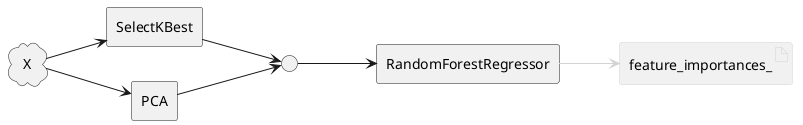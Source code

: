 @startuml

skinparam monochrome true
skinparam shadowing false

left to right direction

skinparam artifact {
    BorderColor lightgrey
}

cloud X
rectangle SelectKBest
rectangle PCA
interface " " as c1
rectangle RandomForestRegressor
artifact feature_importances_
X --> SelectKBest
X --> PCA
SelectKBest --> c1
PCA --> c1
c1 --> RandomForestRegressor
RandomForestRegressor -[#lightgrey]-> feature_importances_

@enduml
